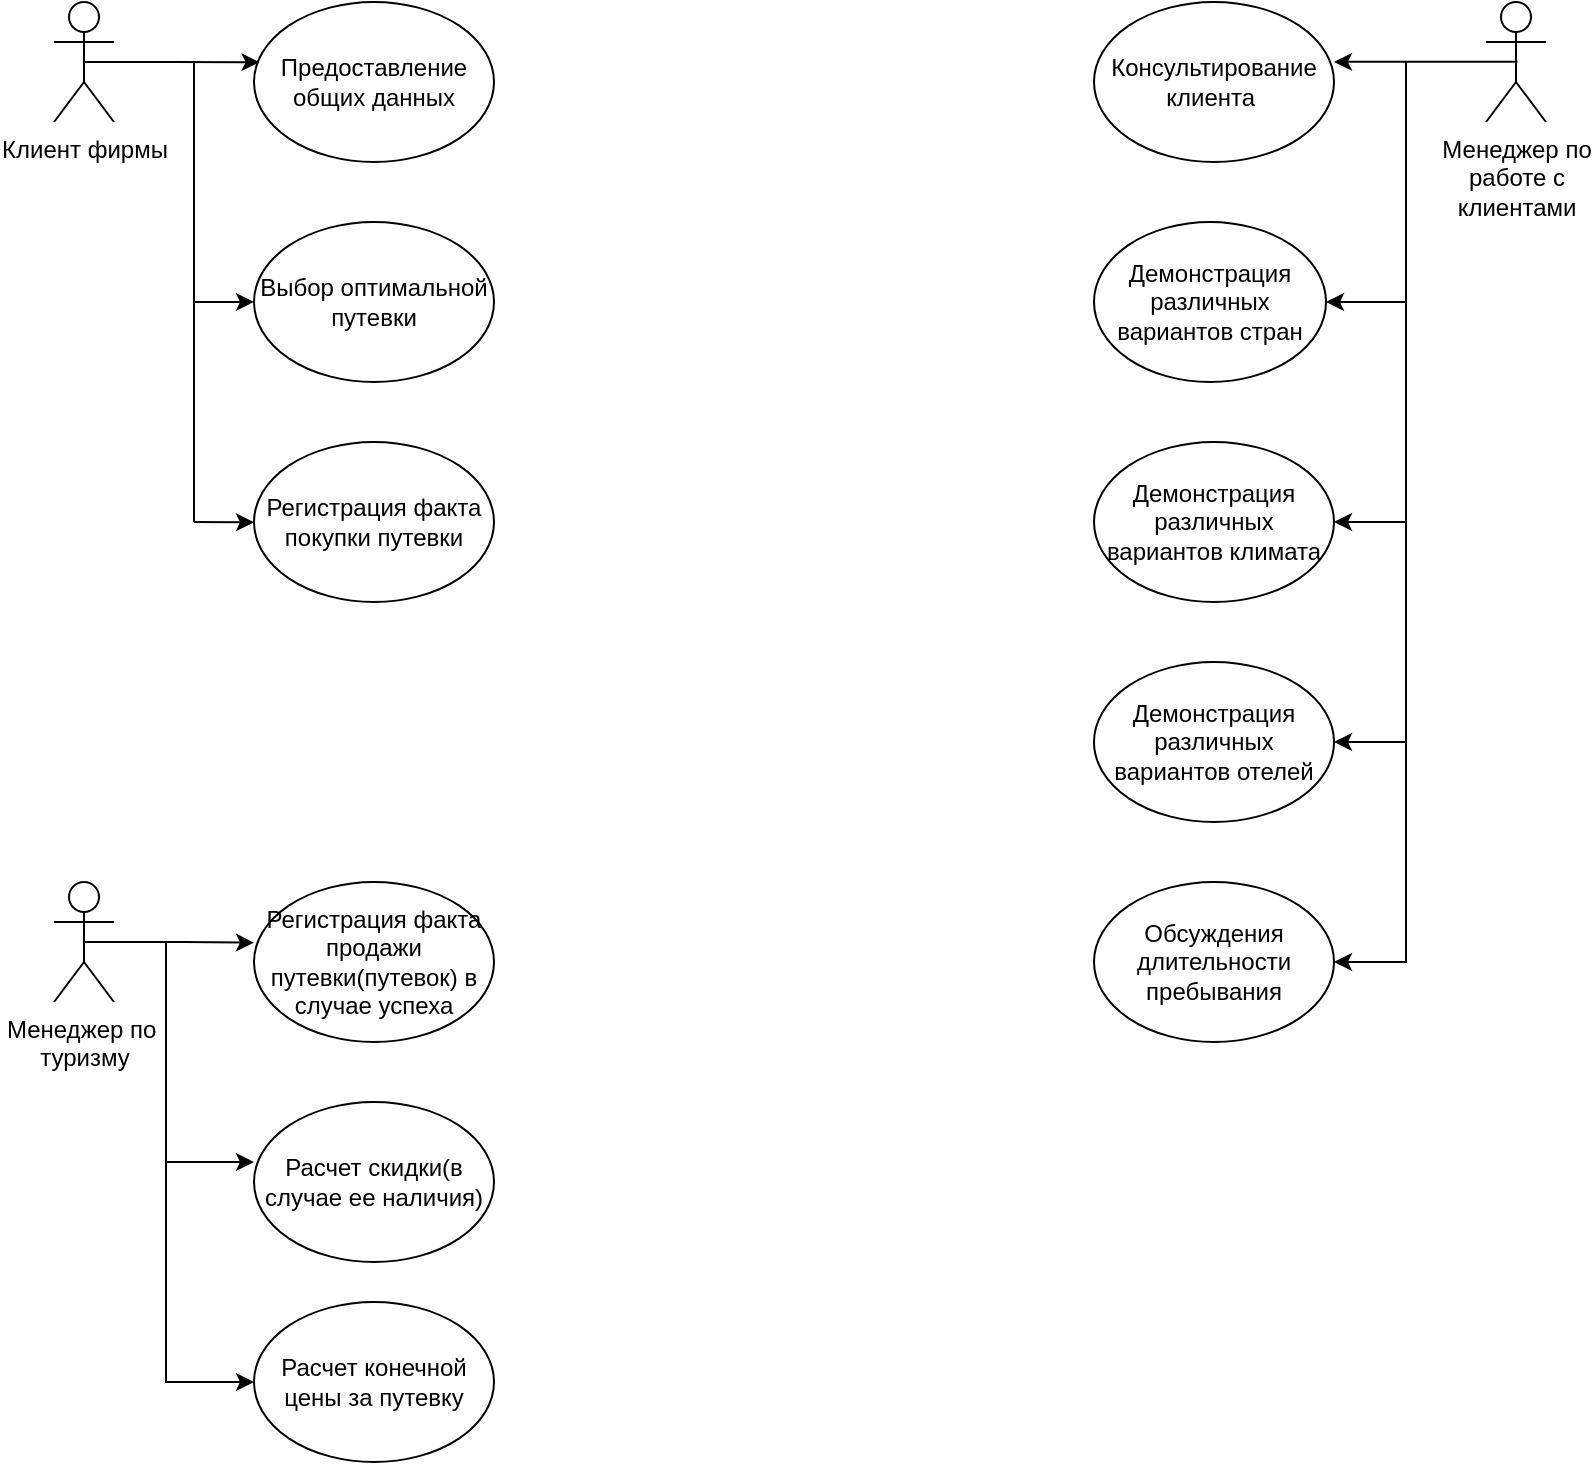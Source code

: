 <mxfile version="22.1.5" type="github">
  <diagram name="Страница — 1" id="C_sGMyFnlWvZYpv4OTZl">
    <mxGraphModel dx="2906" dy="1161" grid="1" gridSize="10" guides="1" tooltips="1" connect="1" arrows="1" fold="1" page="1" pageScale="1" pageWidth="827" pageHeight="1169" math="0" shadow="0">
      <root>
        <mxCell id="0" />
        <mxCell id="1" parent="0" />
        <mxCell id="ezo1uKIcZUBa7nDMjUo9-1" value="Клиент фирмы" style="shape=umlActor;verticalLabelPosition=bottom;verticalAlign=top;html=1;outlineConnect=0;" parent="1" vertex="1">
          <mxGeometry x="30" y="180" width="30" height="60" as="geometry" />
        </mxCell>
        <mxCell id="ezo1uKIcZUBa7nDMjUo9-2" value="Менеджер по&lt;br&gt;работе с &lt;br&gt;клиентами" style="shape=umlActor;verticalLabelPosition=bottom;verticalAlign=top;html=1;outlineConnect=0;" parent="1" vertex="1">
          <mxGeometry x="746" y="180" width="30" height="60" as="geometry" />
        </mxCell>
        <mxCell id="ezo1uKIcZUBa7nDMjUo9-6" value="Предоставление общих данных" style="ellipse;whiteSpace=wrap;html=1;" parent="1" vertex="1">
          <mxGeometry x="130" y="180" width="120" height="80" as="geometry" />
        </mxCell>
        <mxCell id="ezo1uKIcZUBa7nDMjUo9-7" value="Выбор оптимальной путевки" style="ellipse;whiteSpace=wrap;html=1;" parent="1" vertex="1">
          <mxGeometry x="130" y="290" width="120" height="80" as="geometry" />
        </mxCell>
        <mxCell id="ezo1uKIcZUBa7nDMjUo9-8" value="Регистрация факта покупки путевки" style="ellipse;whiteSpace=wrap;html=1;" parent="1" vertex="1">
          <mxGeometry x="130" y="400" width="120" height="80" as="geometry" />
        </mxCell>
        <mxCell id="ezo1uKIcZUBa7nDMjUo9-9" value="Консультирование клиента&amp;nbsp;" style="ellipse;whiteSpace=wrap;html=1;" parent="1" vertex="1">
          <mxGeometry x="550" y="180" width="120" height="80" as="geometry" />
        </mxCell>
        <mxCell id="ezo1uKIcZUBa7nDMjUo9-29" style="edgeStyle=orthogonalEdgeStyle;rounded=0;orthogonalLoop=1;jettySize=auto;html=1;entryX=1;entryY=0.5;entryDx=0;entryDy=0;" parent="1" target="ezo1uKIcZUBa7nDMjUo9-10" edge="1">
          <mxGeometry relative="1" as="geometry">
            <mxPoint x="670" y="330" as="targetPoint" />
            <mxPoint x="706" y="210" as="sourcePoint" />
            <Array as="points">
              <mxPoint x="706" y="330" />
            </Array>
          </mxGeometry>
        </mxCell>
        <mxCell id="ezo1uKIcZUBa7nDMjUo9-10" value="Демонстрация различных вариантов стран" style="ellipse;whiteSpace=wrap;html=1;" parent="1" vertex="1">
          <mxGeometry x="550" y="290" width="116" height="80" as="geometry" />
        </mxCell>
        <mxCell id="ezo1uKIcZUBa7nDMjUo9-30" style="edgeStyle=orthogonalEdgeStyle;rounded=0;orthogonalLoop=1;jettySize=auto;html=1;entryX=1;entryY=0.5;entryDx=0;entryDy=0;" parent="1" target="ezo1uKIcZUBa7nDMjUo9-11" edge="1">
          <mxGeometry relative="1" as="geometry">
            <mxPoint x="671" y="439" as="targetPoint" />
            <mxPoint x="706" y="330" as="sourcePoint" />
            <Array as="points">
              <mxPoint x="706" y="440" />
            </Array>
          </mxGeometry>
        </mxCell>
        <mxCell id="ezo1uKIcZUBa7nDMjUo9-11" value="Демонстрация различных вариантов климата" style="ellipse;whiteSpace=wrap;html=1;" parent="1" vertex="1">
          <mxGeometry x="550" y="400" width="120" height="80" as="geometry" />
        </mxCell>
        <mxCell id="ezo1uKIcZUBa7nDMjUo9-15" style="edgeStyle=orthogonalEdgeStyle;rounded=0;orthogonalLoop=1;jettySize=auto;html=1;exitX=0.5;exitY=0.5;exitDx=0;exitDy=0;exitPerimeter=0;entryX=0.023;entryY=0.376;entryDx=0;entryDy=0;entryPerimeter=0;" parent="1" source="ezo1uKIcZUBa7nDMjUo9-1" target="ezo1uKIcZUBa7nDMjUo9-6" edge="1">
          <mxGeometry relative="1" as="geometry">
            <mxPoint x="120" y="210" as="targetPoint" />
            <Array as="points">
              <mxPoint x="90" y="210" />
            </Array>
          </mxGeometry>
        </mxCell>
        <mxCell id="ezo1uKIcZUBa7nDMjUo9-17" style="edgeStyle=orthogonalEdgeStyle;rounded=0;orthogonalLoop=1;jettySize=auto;html=1;exitX=0.5;exitY=0.5;exitDx=0;exitDy=0;exitPerimeter=0;entryX=0.994;entryY=0.376;entryDx=0;entryDy=0;entryPerimeter=0;" parent="1" edge="1">
          <mxGeometry relative="1" as="geometry">
            <mxPoint x="761.72" y="209.86" as="sourcePoint" />
            <mxPoint x="670.0" y="209.94" as="targetPoint" />
          </mxGeometry>
        </mxCell>
        <mxCell id="ezo1uKIcZUBa7nDMjUo9-18" value="" style="endArrow=classic;html=1;rounded=0;" parent="1" edge="1">
          <mxGeometry width="50" height="50" relative="1" as="geometry">
            <mxPoint x="100" y="330" as="sourcePoint" />
            <mxPoint x="130" y="329.97" as="targetPoint" />
          </mxGeometry>
        </mxCell>
        <mxCell id="ezo1uKIcZUBa7nDMjUo9-19" value="" style="endArrow=none;html=1;rounded=0;" parent="1" edge="1">
          <mxGeometry width="50" height="50" relative="1" as="geometry">
            <mxPoint x="100" y="330" as="sourcePoint" />
            <mxPoint x="100" y="210" as="targetPoint" />
            <Array as="points">
              <mxPoint x="100" y="300" />
            </Array>
          </mxGeometry>
        </mxCell>
        <mxCell id="ezo1uKIcZUBa7nDMjUo9-22" value="" style="endArrow=classic;html=1;rounded=0;entryX=0.016;entryY=0.628;entryDx=0;entryDy=0;entryPerimeter=0;" parent="1" edge="1">
          <mxGeometry width="50" height="50" relative="1" as="geometry">
            <mxPoint x="100" y="440" as="sourcePoint" />
            <mxPoint x="130.0" y="440.12" as="targetPoint" />
            <Array as="points" />
          </mxGeometry>
        </mxCell>
        <mxCell id="ezo1uKIcZUBa7nDMjUo9-23" value="" style="endArrow=none;html=1;rounded=0;" parent="1" edge="1">
          <mxGeometry width="50" height="50" relative="1" as="geometry">
            <mxPoint x="100" y="440" as="sourcePoint" />
            <mxPoint x="100" y="330" as="targetPoint" />
            <Array as="points">
              <mxPoint x="100" y="390" />
            </Array>
          </mxGeometry>
        </mxCell>
        <mxCell id="ezo1uKIcZUBa7nDMjUo9-24" value="Демонстрация различных вариантов отелей" style="ellipse;whiteSpace=wrap;html=1;" parent="1" vertex="1">
          <mxGeometry x="550" y="510" width="120" height="80" as="geometry" />
        </mxCell>
        <mxCell id="ezo1uKIcZUBa7nDMjUo9-25" value="Обсуждения длительности пребывания" style="ellipse;whiteSpace=wrap;html=1;" parent="1" vertex="1">
          <mxGeometry x="550" y="620" width="120" height="80" as="geometry" />
        </mxCell>
        <mxCell id="ezo1uKIcZUBa7nDMjUo9-26" value="Регистрация факта продажи путевки(путевок) в случае успеха" style="ellipse;whiteSpace=wrap;html=1;" parent="1" vertex="1">
          <mxGeometry x="130" y="620" width="120" height="80" as="geometry" />
        </mxCell>
        <mxCell id="ezo1uKIcZUBa7nDMjUo9-27" value="Расчет скидки(в случае ее наличия)" style="ellipse;whiteSpace=wrap;html=1;" parent="1" vertex="1">
          <mxGeometry x="130" y="730" width="120" height="80" as="geometry" />
        </mxCell>
        <mxCell id="ezo1uKIcZUBa7nDMjUo9-28" value="Расчет конечной цены за путевку" style="ellipse;whiteSpace=wrap;html=1;" parent="1" vertex="1">
          <mxGeometry x="130" y="830" width="120" height="80" as="geometry" />
        </mxCell>
        <mxCell id="ezo1uKIcZUBa7nDMjUo9-31" style="edgeStyle=orthogonalEdgeStyle;rounded=0;orthogonalLoop=1;jettySize=auto;html=1;entryX=1;entryY=0.5;entryDx=0;entryDy=0;" parent="1" edge="1">
          <mxGeometry relative="1" as="geometry">
            <mxPoint x="670" y="550" as="targetPoint" />
            <mxPoint x="706" y="440" as="sourcePoint" />
            <Array as="points">
              <mxPoint x="706" y="550" />
            </Array>
          </mxGeometry>
        </mxCell>
        <mxCell id="ezo1uKIcZUBa7nDMjUo9-32" style="edgeStyle=orthogonalEdgeStyle;rounded=0;orthogonalLoop=1;jettySize=auto;html=1;entryX=1;entryY=0.5;entryDx=0;entryDy=0;" parent="1" edge="1">
          <mxGeometry relative="1" as="geometry">
            <mxPoint x="670" y="660" as="targetPoint" />
            <mxPoint x="706" y="550" as="sourcePoint" />
            <Array as="points">
              <mxPoint x="706" y="660" />
            </Array>
          </mxGeometry>
        </mxCell>
        <mxCell id="ezo1uKIcZUBa7nDMjUo9-33" style="edgeStyle=orthogonalEdgeStyle;rounded=0;orthogonalLoop=1;jettySize=auto;html=1;" parent="1" edge="1">
          <mxGeometry relative="1" as="geometry">
            <mxPoint x="130" y="760" as="targetPoint" />
            <mxPoint x="86" y="650" as="sourcePoint" />
            <Array as="points">
              <mxPoint x="86" y="760" />
            </Array>
          </mxGeometry>
        </mxCell>
        <mxCell id="ezo1uKIcZUBa7nDMjUo9-34" style="edgeStyle=orthogonalEdgeStyle;rounded=0;orthogonalLoop=1;jettySize=auto;html=1;entryX=0;entryY=0.5;entryDx=0;entryDy=0;" parent="1" edge="1" target="ezo1uKIcZUBa7nDMjUo9-28">
          <mxGeometry relative="1" as="geometry">
            <mxPoint x="50" y="870" as="targetPoint" />
            <mxPoint x="86" y="760" as="sourcePoint" />
            <Array as="points">
              <mxPoint x="86" y="870" />
            </Array>
          </mxGeometry>
        </mxCell>
        <mxCell id="LzQifozW5vk0cQuSek3g-1" value="Менеджер по&amp;nbsp;&lt;br&gt;туризму" style="shape=umlActor;verticalLabelPosition=bottom;verticalAlign=top;html=1;outlineConnect=0;" vertex="1" parent="1">
          <mxGeometry x="30" y="620" width="30" height="60" as="geometry" />
        </mxCell>
        <mxCell id="LzQifozW5vk0cQuSek3g-3" style="edgeStyle=orthogonalEdgeStyle;rounded=0;orthogonalLoop=1;jettySize=auto;html=1;exitX=0.5;exitY=0.5;exitDx=0;exitDy=0;exitPerimeter=0;entryX=0;entryY=0.379;entryDx=0;entryDy=0;entryPerimeter=0;" edge="1" parent="1" source="LzQifozW5vk0cQuSek3g-1" target="ezo1uKIcZUBa7nDMjUo9-26">
          <mxGeometry relative="1" as="geometry" />
        </mxCell>
      </root>
    </mxGraphModel>
  </diagram>
</mxfile>
